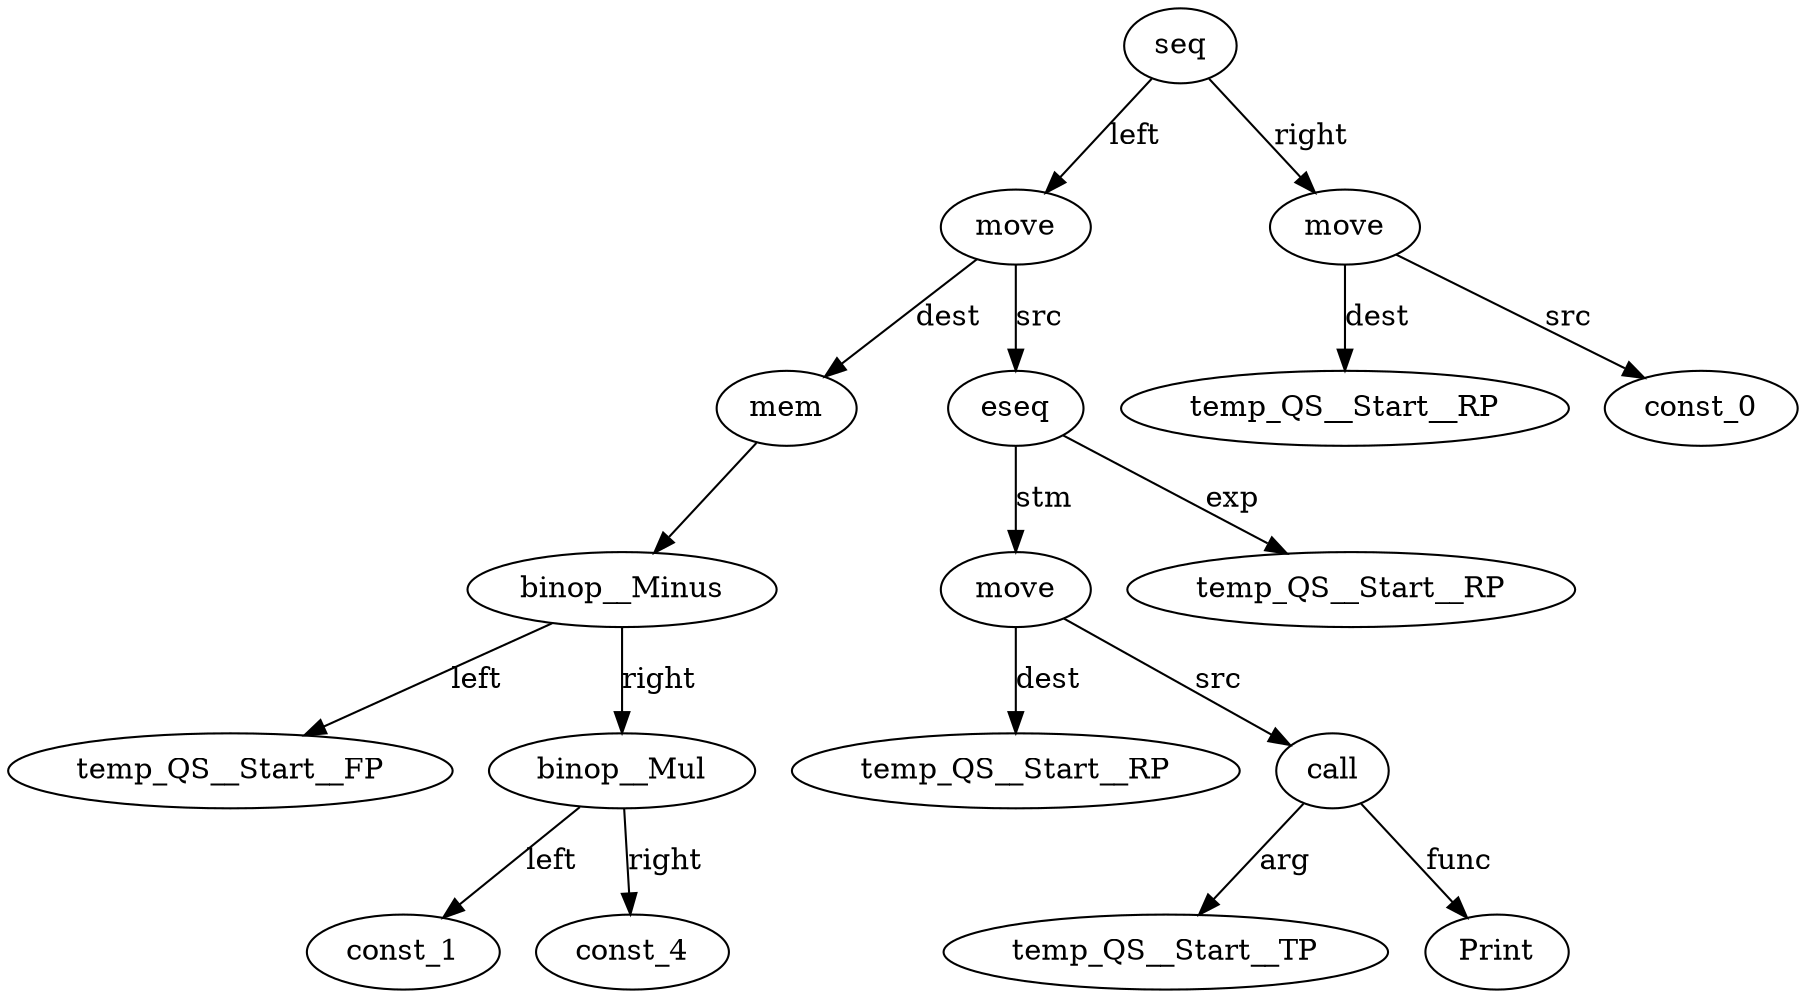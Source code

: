 digraph {
temp_QS__Start__FP__id_0 [ label="temp_QS__Start__FP" ]; 
const_1__id_1 [ label="const_1" ]; 
const_4__id_2 [ label="const_4" ]; 
binop__Mul__id_3 [ label="binop__Mul" ]; 
binop__Mul__id_3 -> const_4__id_2 [ label="right"] ; 
binop__Mul__id_3 -> const_1__id_1 [ label="left"] ; 
binop__Minus__id_4 [ label="binop__Minus" ]; 
binop__Minus__id_4 -> binop__Mul__id_3 [ label="right"] ; 
binop__Minus__id_4 -> temp_QS__Start__FP__id_0 [ label="left"] ; 
mem__id_5 [ label="mem" ]; 
mem__id_5 -> binop__Minus__id_4 ; 
temp_QS__Start__RP__id_6 [ label="temp_QS__Start__RP" ]; 
temp_QS__Start__TP__id_7 [ label="temp_QS__Start__TP" ]; 
call__id_8 [ label="call" ]; 
call__id_8 -> Print [ label="func"] ; 
call__id_8 -> temp_QS__Start__TP__id_7 [ label="arg"] ; 
move__id_9 [ label="move" ]; 
move__id_9 -> temp_QS__Start__RP__id_6 [ label="dest"] ; 
move__id_9 -> call__id_8 [ label="src"] ; 
temp_QS__Start__RP__id_10 [ label="temp_QS__Start__RP" ]; 
eseq__id_11 [ label="eseq" ]; 
eseq__id_11 -> temp_QS__Start__RP__id_10 [ label="exp"] ; 
eseq__id_11 -> move__id_9 [ label="stm"] ; 
move__id_12 [ label="move" ]; 
move__id_12 -> mem__id_5 [ label="dest"] ; 
move__id_12 -> eseq__id_11 [ label="src"] ; 
temp_QS__Start__RP__id_13 [ label="temp_QS__Start__RP" ]; 
const_0__id_14 [ label="const_0" ]; 
move__id_15 [ label="move" ]; 
move__id_15 -> temp_QS__Start__RP__id_13 [ label="dest"] ; 
move__id_15 -> const_0__id_14 [ label="src"] ; 
seq__id_16 [ label="seq" ]; 
seq__id_16 -> move__id_12 [ label="left"] ; 
seq__id_16 -> move__id_15 [ label="right"] ; 

}